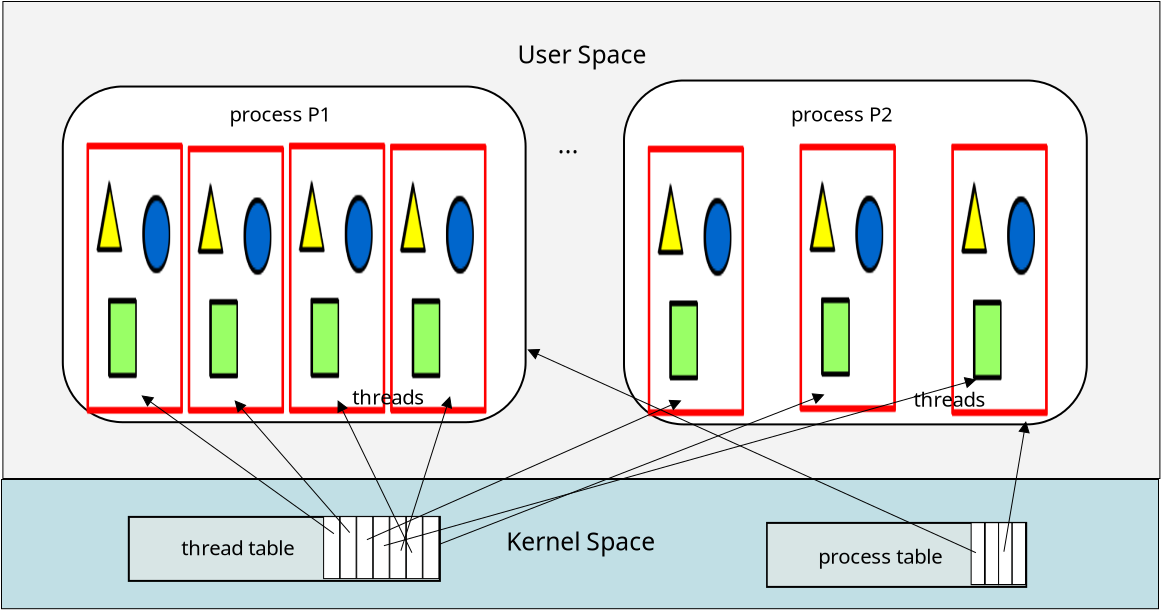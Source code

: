 <?xml version="1.0" encoding="UTF-8"?>
<dia:diagram xmlns:dia="http://www.lysator.liu.se/~alla/dia/">
  <dia:layer name="Background" visible="true" connectable="true" active="true">
    <dia:object type="Standard - Box" version="0" id="O0">
      <dia:attribute name="obj_pos">
        <dia:point val="4.85,8.65"/>
      </dia:attribute>
      <dia:attribute name="obj_bb">
        <dia:rectangle val="4.825,8.625;62.725,32.525"/>
      </dia:attribute>
      <dia:attribute name="elem_corner">
        <dia:point val="4.85,8.65"/>
      </dia:attribute>
      <dia:attribute name="elem_width">
        <dia:real val="57.85"/>
      </dia:attribute>
      <dia:attribute name="elem_height">
        <dia:real val="23.85"/>
      </dia:attribute>
      <dia:attribute name="border_width">
        <dia:real val="0.05"/>
      </dia:attribute>
      <dia:attribute name="inner_color">
        <dia:color val="#f3f3f3ff"/>
      </dia:attribute>
      <dia:attribute name="show_background">
        <dia:boolean val="true"/>
      </dia:attribute>
    </dia:object>
    <dia:object type="Standard - Box" version="0" id="O1">
      <dia:attribute name="obj_pos">
        <dia:point val="7.845,12.9"/>
      </dia:attribute>
      <dia:attribute name="obj_bb">
        <dia:rectangle val="7.795,12.85;31.035,29.735"/>
      </dia:attribute>
      <dia:attribute name="elem_corner">
        <dia:point val="7.845,12.9"/>
      </dia:attribute>
      <dia:attribute name="elem_width">
        <dia:real val="23.14"/>
      </dia:attribute>
      <dia:attribute name="elem_height">
        <dia:real val="16.785"/>
      </dia:attribute>
      <dia:attribute name="show_background">
        <dia:boolean val="true"/>
      </dia:attribute>
      <dia:attribute name="corner_radius">
        <dia:real val="3"/>
      </dia:attribute>
    </dia:object>
    <dia:object type="Standard - Line" version="0" id="O2">
      <dia:attribute name="obj_pos">
        <dia:point val="19.415,21.293"/>
      </dia:attribute>
      <dia:attribute name="obj_bb">
        <dia:rectangle val="19.415,21.293;19.415,21.293"/>
      </dia:attribute>
      <dia:attribute name="conn_endpoints">
        <dia:point val="19.415,21.293"/>
        <dia:point val="19.415,21.293"/>
      </dia:attribute>
      <dia:attribute name="numcp">
        <dia:int val="1"/>
      </dia:attribute>
      <dia:connections>
        <dia:connection handle="0" to="O1" connection="8"/>
        <dia:connection handle="1" to="O1" connection="8"/>
      </dia:connections>
    </dia:object>
    <dia:group>
      <dia:attribute name="meta">
        <dia:composite type="dict"/>
      </dia:attribute>
      <dia:attribute name="matrix">
        <dia:matrix xx="0.491" xy="0" yx="0" yy="1.083" x0="-3.041" y0="2.408"/>
      </dia:attribute>
      <dia:object type="Standard - Image" version="0" id="O3">
        <dia:attribute name="obj_pos">
          <dia:point val="24.59,12.325"/>
        </dia:attribute>
        <dia:attribute name="obj_bb">
          <dia:rectangle val="24.59,12.325;34.291,24.719"/>
        </dia:attribute>
        <dia:attribute name="elem_corner">
          <dia:point val="24.59,12.325"/>
        </dia:attribute>
        <dia:attribute name="elem_width">
          <dia:real val="9.7"/>
        </dia:attribute>
        <dia:attribute name="elem_height">
          <dia:real val="12.394"/>
        </dia:attribute>
        <dia:attribute name="draw_border">
          <dia:boolean val="false"/>
        </dia:attribute>
        <dia:attribute name="keep_aspect">
          <dia:boolean val="true"/>
        </dia:attribute>
        <dia:attribute name="file">
          <dia:string>#/home/stewart/hunter/cs340/slides/figures/thread_magenta.png#</dia:string>
        </dia:attribute>
      </dia:object>
      <dia:object type="Standard - Image" version="0" id="O4">
        <dia:attribute name="obj_pos">
          <dia:point val="24.625,12.285"/>
        </dia:attribute>
        <dia:attribute name="obj_bb">
          <dia:rectangle val="24.625,12.285;34.325,24.679"/>
        </dia:attribute>
        <dia:attribute name="elem_corner">
          <dia:point val="24.625,12.285"/>
        </dia:attribute>
        <dia:attribute name="elem_width">
          <dia:real val="9.7"/>
        </dia:attribute>
        <dia:attribute name="elem_height">
          <dia:real val="12.394"/>
        </dia:attribute>
        <dia:attribute name="draw_border">
          <dia:boolean val="false"/>
        </dia:attribute>
        <dia:attribute name="keep_aspect">
          <dia:boolean val="true"/>
        </dia:attribute>
        <dia:attribute name="file">
          <dia:string>#/home/stewart/hunter/cs340/slides/figures/thread_magenta.png#</dia:string>
        </dia:attribute>
      </dia:object>
      <dia:object type="Standard - Image" version="0" id="O5">
        <dia:attribute name="obj_pos">
          <dia:point val="24.66,12.395"/>
        </dia:attribute>
        <dia:attribute name="obj_bb">
          <dia:rectangle val="24.66,12.395;34.361,24.789"/>
        </dia:attribute>
        <dia:attribute name="elem_corner">
          <dia:point val="24.66,12.395"/>
        </dia:attribute>
        <dia:attribute name="elem_width">
          <dia:real val="9.7"/>
        </dia:attribute>
        <dia:attribute name="elem_height">
          <dia:real val="12.394"/>
        </dia:attribute>
        <dia:attribute name="draw_border">
          <dia:boolean val="false"/>
        </dia:attribute>
        <dia:attribute name="keep_aspect">
          <dia:boolean val="true"/>
        </dia:attribute>
        <dia:attribute name="file">
          <dia:string>#/home/stewart/hunter/cs340/slides/figures/thread_magenta.png#</dia:string>
        </dia:attribute>
      </dia:object>
      <dia:object type="Standard - Image" version="0" id="O6">
        <dia:attribute name="obj_pos">
          <dia:point val="24.695,12.355"/>
        </dia:attribute>
        <dia:attribute name="obj_bb">
          <dia:rectangle val="24.695,12.355;34.395,24.749"/>
        </dia:attribute>
        <dia:attribute name="elem_corner">
          <dia:point val="24.695,12.355"/>
        </dia:attribute>
        <dia:attribute name="elem_width">
          <dia:real val="9.7"/>
        </dia:attribute>
        <dia:attribute name="elem_height">
          <dia:real val="12.394"/>
        </dia:attribute>
        <dia:attribute name="draw_border">
          <dia:boolean val="false"/>
        </dia:attribute>
        <dia:attribute name="keep_aspect">
          <dia:boolean val="true"/>
        </dia:attribute>
        <dia:attribute name="file">
          <dia:string>#/home/stewart/hunter/cs340/slides/figures/thread_magenta.png#</dia:string>
        </dia:attribute>
      </dia:object>
    </dia:group>
    <dia:group>
      <dia:attribute name="meta">
        <dia:composite type="dict"/>
      </dia:attribute>
      <dia:attribute name="matrix">
        <dia:matrix xx="0.491" xy="0" yx="0" yy="1.071" x0="2.019" y0="2.705"/>
      </dia:attribute>
      <dia:object type="Standard - Image" version="0" id="O7">
        <dia:attribute name="obj_pos">
          <dia:point val="24.59,12.325"/>
        </dia:attribute>
        <dia:attribute name="obj_bb">
          <dia:rectangle val="24.59,12.325;34.291,24.719"/>
        </dia:attribute>
        <dia:attribute name="elem_corner">
          <dia:point val="24.59,12.325"/>
        </dia:attribute>
        <dia:attribute name="elem_width">
          <dia:real val="9.7"/>
        </dia:attribute>
        <dia:attribute name="elem_height">
          <dia:real val="12.394"/>
        </dia:attribute>
        <dia:attribute name="draw_border">
          <dia:boolean val="false"/>
        </dia:attribute>
        <dia:attribute name="keep_aspect">
          <dia:boolean val="true"/>
        </dia:attribute>
        <dia:attribute name="file">
          <dia:string>#/home/stewart/hunter/cs340/slides/figures/thread_magenta.png#</dia:string>
        </dia:attribute>
      </dia:object>
      <dia:object type="Standard - Image" version="0" id="O8">
        <dia:attribute name="obj_pos">
          <dia:point val="24.625,12.285"/>
        </dia:attribute>
        <dia:attribute name="obj_bb">
          <dia:rectangle val="24.625,12.285;34.325,24.679"/>
        </dia:attribute>
        <dia:attribute name="elem_corner">
          <dia:point val="24.625,12.285"/>
        </dia:attribute>
        <dia:attribute name="elem_width">
          <dia:real val="9.7"/>
        </dia:attribute>
        <dia:attribute name="elem_height">
          <dia:real val="12.394"/>
        </dia:attribute>
        <dia:attribute name="draw_border">
          <dia:boolean val="false"/>
        </dia:attribute>
        <dia:attribute name="keep_aspect">
          <dia:boolean val="true"/>
        </dia:attribute>
        <dia:attribute name="file">
          <dia:string>#/home/stewart/hunter/cs340/slides/figures/thread_magenta.png#</dia:string>
        </dia:attribute>
      </dia:object>
      <dia:object type="Standard - Image" version="0" id="O9">
        <dia:attribute name="obj_pos">
          <dia:point val="24.66,12.395"/>
        </dia:attribute>
        <dia:attribute name="obj_bb">
          <dia:rectangle val="24.66,12.395;34.361,24.789"/>
        </dia:attribute>
        <dia:attribute name="elem_corner">
          <dia:point val="24.66,12.395"/>
        </dia:attribute>
        <dia:attribute name="elem_width">
          <dia:real val="9.7"/>
        </dia:attribute>
        <dia:attribute name="elem_height">
          <dia:real val="12.394"/>
        </dia:attribute>
        <dia:attribute name="draw_border">
          <dia:boolean val="false"/>
        </dia:attribute>
        <dia:attribute name="keep_aspect">
          <dia:boolean val="true"/>
        </dia:attribute>
        <dia:attribute name="file">
          <dia:string>#/home/stewart/hunter/cs340/slides/figures/thread_magenta.png#</dia:string>
        </dia:attribute>
      </dia:object>
      <dia:object type="Standard - Image" version="0" id="O10">
        <dia:attribute name="obj_pos">
          <dia:point val="24.695,12.355"/>
        </dia:attribute>
        <dia:attribute name="obj_bb">
          <dia:rectangle val="24.695,12.355;34.395,24.749"/>
        </dia:attribute>
        <dia:attribute name="elem_corner">
          <dia:point val="24.695,12.355"/>
        </dia:attribute>
        <dia:attribute name="elem_width">
          <dia:real val="9.7"/>
        </dia:attribute>
        <dia:attribute name="elem_height">
          <dia:real val="12.394"/>
        </dia:attribute>
        <dia:attribute name="draw_border">
          <dia:boolean val="false"/>
        </dia:attribute>
        <dia:attribute name="keep_aspect">
          <dia:boolean val="true"/>
        </dia:attribute>
        <dia:attribute name="file">
          <dia:string>#/home/stewart/hunter/cs340/slides/figures/thread_magenta.png#</dia:string>
        </dia:attribute>
      </dia:object>
    </dia:group>
    <dia:group>
      <dia:attribute name="meta">
        <dia:composite type="dict"/>
      </dia:attribute>
      <dia:attribute name="matrix">
        <dia:matrix xx="0.491" xy="0" yx="0" yy="1.083" x0="7.079" y0="2.408"/>
      </dia:attribute>
      <dia:object type="Standard - Image" version="0" id="O11">
        <dia:attribute name="obj_pos">
          <dia:point val="24.59,12.325"/>
        </dia:attribute>
        <dia:attribute name="obj_bb">
          <dia:rectangle val="24.59,12.325;34.291,24.719"/>
        </dia:attribute>
        <dia:attribute name="elem_corner">
          <dia:point val="24.59,12.325"/>
        </dia:attribute>
        <dia:attribute name="elem_width">
          <dia:real val="9.7"/>
        </dia:attribute>
        <dia:attribute name="elem_height">
          <dia:real val="12.394"/>
        </dia:attribute>
        <dia:attribute name="draw_border">
          <dia:boolean val="false"/>
        </dia:attribute>
        <dia:attribute name="keep_aspect">
          <dia:boolean val="true"/>
        </dia:attribute>
        <dia:attribute name="file">
          <dia:string>#/home/stewart/hunter/cs340/slides/figures/thread_magenta.png#</dia:string>
        </dia:attribute>
      </dia:object>
      <dia:object type="Standard - Image" version="0" id="O12">
        <dia:attribute name="obj_pos">
          <dia:point val="24.625,12.285"/>
        </dia:attribute>
        <dia:attribute name="obj_bb">
          <dia:rectangle val="24.625,12.285;34.325,24.679"/>
        </dia:attribute>
        <dia:attribute name="elem_corner">
          <dia:point val="24.625,12.285"/>
        </dia:attribute>
        <dia:attribute name="elem_width">
          <dia:real val="9.7"/>
        </dia:attribute>
        <dia:attribute name="elem_height">
          <dia:real val="12.394"/>
        </dia:attribute>
        <dia:attribute name="draw_border">
          <dia:boolean val="false"/>
        </dia:attribute>
        <dia:attribute name="keep_aspect">
          <dia:boolean val="true"/>
        </dia:attribute>
        <dia:attribute name="file">
          <dia:string>#/home/stewart/hunter/cs340/slides/figures/thread_magenta.png#</dia:string>
        </dia:attribute>
      </dia:object>
      <dia:object type="Standard - Image" version="0" id="O13">
        <dia:attribute name="obj_pos">
          <dia:point val="24.66,12.395"/>
        </dia:attribute>
        <dia:attribute name="obj_bb">
          <dia:rectangle val="24.66,12.395;34.361,24.789"/>
        </dia:attribute>
        <dia:attribute name="elem_corner">
          <dia:point val="24.66,12.395"/>
        </dia:attribute>
        <dia:attribute name="elem_width">
          <dia:real val="9.7"/>
        </dia:attribute>
        <dia:attribute name="elem_height">
          <dia:real val="12.394"/>
        </dia:attribute>
        <dia:attribute name="draw_border">
          <dia:boolean val="false"/>
        </dia:attribute>
        <dia:attribute name="keep_aspect">
          <dia:boolean val="true"/>
        </dia:attribute>
        <dia:attribute name="file">
          <dia:string>#/home/stewart/hunter/cs340/slides/figures/thread_magenta.png#</dia:string>
        </dia:attribute>
      </dia:object>
      <dia:object type="Standard - Image" version="0" id="O14">
        <dia:attribute name="obj_pos">
          <dia:point val="24.695,12.355"/>
        </dia:attribute>
        <dia:attribute name="obj_bb">
          <dia:rectangle val="24.695,12.355;34.395,24.749"/>
        </dia:attribute>
        <dia:attribute name="elem_corner">
          <dia:point val="24.695,12.355"/>
        </dia:attribute>
        <dia:attribute name="elem_width">
          <dia:real val="9.7"/>
        </dia:attribute>
        <dia:attribute name="elem_height">
          <dia:real val="12.394"/>
        </dia:attribute>
        <dia:attribute name="draw_border">
          <dia:boolean val="false"/>
        </dia:attribute>
        <dia:attribute name="keep_aspect">
          <dia:boolean val="true"/>
        </dia:attribute>
        <dia:attribute name="file">
          <dia:string>#/home/stewart/hunter/cs340/slides/figures/thread_magenta.png#</dia:string>
        </dia:attribute>
      </dia:object>
    </dia:group>
    <dia:group>
      <dia:attribute name="meta">
        <dia:composite type="dict"/>
      </dia:attribute>
      <dia:attribute name="matrix">
        <dia:matrix xx="0.491" xy="0" yx="0" yy="1.079" x0="12.139" y0="2.507"/>
      </dia:attribute>
      <dia:object type="Standard - Image" version="0" id="O15">
        <dia:attribute name="obj_pos">
          <dia:point val="24.59,12.325"/>
        </dia:attribute>
        <dia:attribute name="obj_bb">
          <dia:rectangle val="24.59,12.325;34.291,24.719"/>
        </dia:attribute>
        <dia:attribute name="elem_corner">
          <dia:point val="24.59,12.325"/>
        </dia:attribute>
        <dia:attribute name="elem_width">
          <dia:real val="9.7"/>
        </dia:attribute>
        <dia:attribute name="elem_height">
          <dia:real val="12.394"/>
        </dia:attribute>
        <dia:attribute name="draw_border">
          <dia:boolean val="false"/>
        </dia:attribute>
        <dia:attribute name="keep_aspect">
          <dia:boolean val="true"/>
        </dia:attribute>
        <dia:attribute name="file">
          <dia:string>#/home/stewart/hunter/cs340/slides/figures/thread_magenta.png#</dia:string>
        </dia:attribute>
      </dia:object>
      <dia:object type="Standard - Image" version="0" id="O16">
        <dia:attribute name="obj_pos">
          <dia:point val="24.625,12.285"/>
        </dia:attribute>
        <dia:attribute name="obj_bb">
          <dia:rectangle val="24.625,12.285;34.325,24.679"/>
        </dia:attribute>
        <dia:attribute name="elem_corner">
          <dia:point val="24.625,12.285"/>
        </dia:attribute>
        <dia:attribute name="elem_width">
          <dia:real val="9.7"/>
        </dia:attribute>
        <dia:attribute name="elem_height">
          <dia:real val="12.394"/>
        </dia:attribute>
        <dia:attribute name="draw_border">
          <dia:boolean val="false"/>
        </dia:attribute>
        <dia:attribute name="keep_aspect">
          <dia:boolean val="true"/>
        </dia:attribute>
        <dia:attribute name="file">
          <dia:string>#/home/stewart/hunter/cs340/slides/figures/thread_magenta.png#</dia:string>
        </dia:attribute>
      </dia:object>
      <dia:object type="Standard - Image" version="0" id="O17">
        <dia:attribute name="obj_pos">
          <dia:point val="24.66,12.395"/>
        </dia:attribute>
        <dia:attribute name="obj_bb">
          <dia:rectangle val="24.66,12.395;34.361,24.789"/>
        </dia:attribute>
        <dia:attribute name="elem_corner">
          <dia:point val="24.66,12.395"/>
        </dia:attribute>
        <dia:attribute name="elem_width">
          <dia:real val="9.7"/>
        </dia:attribute>
        <dia:attribute name="elem_height">
          <dia:real val="12.394"/>
        </dia:attribute>
        <dia:attribute name="draw_border">
          <dia:boolean val="false"/>
        </dia:attribute>
        <dia:attribute name="keep_aspect">
          <dia:boolean val="true"/>
        </dia:attribute>
        <dia:attribute name="file">
          <dia:string>#/home/stewart/hunter/cs340/slides/figures/thread_magenta.png#</dia:string>
        </dia:attribute>
      </dia:object>
      <dia:object type="Standard - Image" version="0" id="O18">
        <dia:attribute name="obj_pos">
          <dia:point val="24.695,12.355"/>
        </dia:attribute>
        <dia:attribute name="obj_bb">
          <dia:rectangle val="24.695,12.355;34.395,24.749"/>
        </dia:attribute>
        <dia:attribute name="elem_corner">
          <dia:point val="24.695,12.355"/>
        </dia:attribute>
        <dia:attribute name="elem_width">
          <dia:real val="9.7"/>
        </dia:attribute>
        <dia:attribute name="elem_height">
          <dia:real val="12.394"/>
        </dia:attribute>
        <dia:attribute name="draw_border">
          <dia:boolean val="false"/>
        </dia:attribute>
        <dia:attribute name="keep_aspect">
          <dia:boolean val="true"/>
        </dia:attribute>
        <dia:attribute name="file">
          <dia:string>#/home/stewart/hunter/cs340/slides/figures/thread_magenta.png#</dia:string>
        </dia:attribute>
      </dia:object>
    </dia:group>
    <dia:object type="Standard - Text" version="1" id="O19">
      <dia:attribute name="obj_pos">
        <dia:point val="18.75,14.655"/>
      </dia:attribute>
      <dia:attribute name="obj_bb">
        <dia:rectangle val="16.006,13.71;21.494,14.895"/>
      </dia:attribute>
      <dia:attribute name="text">
        <dia:composite type="text">
          <dia:attribute name="string">
            <dia:string>#process P1#</dia:string>
          </dia:attribute>
          <dia:attribute name="font">
            <dia:font family="sans" style="0" name="Helvetica"/>
          </dia:attribute>
          <dia:attribute name="height">
            <dia:real val="1.27"/>
          </dia:attribute>
          <dia:attribute name="pos">
            <dia:point val="18.75,14.655"/>
          </dia:attribute>
          <dia:attribute name="color">
            <dia:color val="#000000ff"/>
          </dia:attribute>
          <dia:attribute name="alignment">
            <dia:enum val="1"/>
          </dia:attribute>
        </dia:composite>
      </dia:attribute>
      <dia:attribute name="valign">
        <dia:enum val="3"/>
      </dia:attribute>
    </dia:object>
    <dia:object type="Standard - Text" version="1" id="O20">
      <dia:attribute name="obj_pos">
        <dia:point val="24.117,28.805"/>
      </dia:attribute>
      <dia:attribute name="obj_bb">
        <dia:rectangle val="22.188,27.86;26.047,29.045"/>
      </dia:attribute>
      <dia:attribute name="text">
        <dia:composite type="text">
          <dia:attribute name="string">
            <dia:string>#threads#</dia:string>
          </dia:attribute>
          <dia:attribute name="font">
            <dia:font family="sans" style="0" name="Helvetica"/>
          </dia:attribute>
          <dia:attribute name="height">
            <dia:real val="1.27"/>
          </dia:attribute>
          <dia:attribute name="pos">
            <dia:point val="24.117,28.805"/>
          </dia:attribute>
          <dia:attribute name="color">
            <dia:color val="#000000ff"/>
          </dia:attribute>
          <dia:attribute name="alignment">
            <dia:enum val="1"/>
          </dia:attribute>
        </dia:composite>
      </dia:attribute>
      <dia:attribute name="valign">
        <dia:enum val="3"/>
      </dia:attribute>
    </dia:object>
    <dia:object type="Standard - Box" version="0" id="O21">
      <dia:attribute name="obj_pos">
        <dia:point val="35.905,12.6"/>
      </dia:attribute>
      <dia:attribute name="obj_bb">
        <dia:rectangle val="35.855,12.55;59.096,29.845"/>
      </dia:attribute>
      <dia:attribute name="elem_corner">
        <dia:point val="35.905,12.6"/>
      </dia:attribute>
      <dia:attribute name="elem_width">
        <dia:real val="23.14"/>
      </dia:attribute>
      <dia:attribute name="elem_height">
        <dia:real val="17.195"/>
      </dia:attribute>
      <dia:attribute name="show_background">
        <dia:boolean val="true"/>
      </dia:attribute>
      <dia:attribute name="corner_radius">
        <dia:real val="3"/>
      </dia:attribute>
    </dia:object>
    <dia:object type="Standard - Line" version="0" id="O22">
      <dia:attribute name="obj_pos">
        <dia:point val="47.475,21.198"/>
      </dia:attribute>
      <dia:attribute name="obj_bb">
        <dia:rectangle val="47.475,21.198;47.475,21.198"/>
      </dia:attribute>
      <dia:attribute name="conn_endpoints">
        <dia:point val="47.475,21.198"/>
        <dia:point val="47.475,21.198"/>
      </dia:attribute>
      <dia:attribute name="numcp">
        <dia:int val="1"/>
      </dia:attribute>
      <dia:connections>
        <dia:connection handle="0" to="O21" connection="8"/>
        <dia:connection handle="1" to="O21" connection="8"/>
      </dia:connections>
    </dia:object>
    <dia:group>
      <dia:attribute name="meta">
        <dia:composite type="dict"/>
      </dia:attribute>
      <dia:attribute name="matrix">
        <dia:matrix xx="0.491" xy="0" yx="0" yy="1.08" x0="25.02" y0="2.597"/>
      </dia:attribute>
      <dia:object type="Standard - Image" version="0" id="O23">
        <dia:attribute name="obj_pos">
          <dia:point val="24.59,12.325"/>
        </dia:attribute>
        <dia:attribute name="obj_bb">
          <dia:rectangle val="24.59,12.325;34.291,24.719"/>
        </dia:attribute>
        <dia:attribute name="elem_corner">
          <dia:point val="24.59,12.325"/>
        </dia:attribute>
        <dia:attribute name="elem_width">
          <dia:real val="9.7"/>
        </dia:attribute>
        <dia:attribute name="elem_height">
          <dia:real val="12.394"/>
        </dia:attribute>
        <dia:attribute name="draw_border">
          <dia:boolean val="false"/>
        </dia:attribute>
        <dia:attribute name="keep_aspect">
          <dia:boolean val="true"/>
        </dia:attribute>
        <dia:attribute name="file">
          <dia:string>#/home/stewart/hunter/cs340/slides/figures/thread_magenta.png#</dia:string>
        </dia:attribute>
      </dia:object>
      <dia:object type="Standard - Image" version="0" id="O24">
        <dia:attribute name="obj_pos">
          <dia:point val="24.625,12.285"/>
        </dia:attribute>
        <dia:attribute name="obj_bb">
          <dia:rectangle val="24.625,12.285;34.325,24.679"/>
        </dia:attribute>
        <dia:attribute name="elem_corner">
          <dia:point val="24.625,12.285"/>
        </dia:attribute>
        <dia:attribute name="elem_width">
          <dia:real val="9.7"/>
        </dia:attribute>
        <dia:attribute name="elem_height">
          <dia:real val="12.394"/>
        </dia:attribute>
        <dia:attribute name="draw_border">
          <dia:boolean val="false"/>
        </dia:attribute>
        <dia:attribute name="keep_aspect">
          <dia:boolean val="true"/>
        </dia:attribute>
        <dia:attribute name="file">
          <dia:string>#/home/stewart/hunter/cs340/slides/figures/thread_magenta.png#</dia:string>
        </dia:attribute>
      </dia:object>
      <dia:object type="Standard - Image" version="0" id="O25">
        <dia:attribute name="obj_pos">
          <dia:point val="24.66,12.395"/>
        </dia:attribute>
        <dia:attribute name="obj_bb">
          <dia:rectangle val="24.66,12.395;34.361,24.789"/>
        </dia:attribute>
        <dia:attribute name="elem_corner">
          <dia:point val="24.66,12.395"/>
        </dia:attribute>
        <dia:attribute name="elem_width">
          <dia:real val="9.7"/>
        </dia:attribute>
        <dia:attribute name="elem_height">
          <dia:real val="12.394"/>
        </dia:attribute>
        <dia:attribute name="draw_border">
          <dia:boolean val="false"/>
        </dia:attribute>
        <dia:attribute name="keep_aspect">
          <dia:boolean val="true"/>
        </dia:attribute>
        <dia:attribute name="file">
          <dia:string>#/home/stewart/hunter/cs340/slides/figures/thread_magenta.png#</dia:string>
        </dia:attribute>
      </dia:object>
      <dia:object type="Standard - Image" version="0" id="O26">
        <dia:attribute name="obj_pos">
          <dia:point val="24.695,12.355"/>
        </dia:attribute>
        <dia:attribute name="obj_bb">
          <dia:rectangle val="24.695,12.355;34.395,24.749"/>
        </dia:attribute>
        <dia:attribute name="elem_corner">
          <dia:point val="24.695,12.355"/>
        </dia:attribute>
        <dia:attribute name="elem_width">
          <dia:real val="9.7"/>
        </dia:attribute>
        <dia:attribute name="elem_height">
          <dia:real val="12.394"/>
        </dia:attribute>
        <dia:attribute name="draw_border">
          <dia:boolean val="false"/>
        </dia:attribute>
        <dia:attribute name="keep_aspect">
          <dia:boolean val="true"/>
        </dia:attribute>
        <dia:attribute name="file">
          <dia:string>#/home/stewart/hunter/cs340/slides/figures/thread_magenta.png#</dia:string>
        </dia:attribute>
      </dia:object>
    </dia:group>
    <dia:group>
      <dia:attribute name="meta">
        <dia:composite type="dict"/>
      </dia:attribute>
      <dia:attribute name="matrix">
        <dia:matrix xx="0.491" xy="0" yx="0" yy="1.072" x0="32.61" y0="2.595"/>
      </dia:attribute>
      <dia:object type="Standard - Image" version="0" id="O27">
        <dia:attribute name="obj_pos">
          <dia:point val="24.59,12.325"/>
        </dia:attribute>
        <dia:attribute name="obj_bb">
          <dia:rectangle val="24.59,12.325;34.291,24.719"/>
        </dia:attribute>
        <dia:attribute name="elem_corner">
          <dia:point val="24.59,12.325"/>
        </dia:attribute>
        <dia:attribute name="elem_width">
          <dia:real val="9.7"/>
        </dia:attribute>
        <dia:attribute name="elem_height">
          <dia:real val="12.394"/>
        </dia:attribute>
        <dia:attribute name="draw_border">
          <dia:boolean val="false"/>
        </dia:attribute>
        <dia:attribute name="keep_aspect">
          <dia:boolean val="true"/>
        </dia:attribute>
        <dia:attribute name="file">
          <dia:string>#/home/stewart/hunter/cs340/slides/figures/thread_magenta.png#</dia:string>
        </dia:attribute>
      </dia:object>
      <dia:object type="Standard - Image" version="0" id="O28">
        <dia:attribute name="obj_pos">
          <dia:point val="24.625,12.285"/>
        </dia:attribute>
        <dia:attribute name="obj_bb">
          <dia:rectangle val="24.625,12.285;34.325,24.679"/>
        </dia:attribute>
        <dia:attribute name="elem_corner">
          <dia:point val="24.625,12.285"/>
        </dia:attribute>
        <dia:attribute name="elem_width">
          <dia:real val="9.7"/>
        </dia:attribute>
        <dia:attribute name="elem_height">
          <dia:real val="12.394"/>
        </dia:attribute>
        <dia:attribute name="draw_border">
          <dia:boolean val="false"/>
        </dia:attribute>
        <dia:attribute name="keep_aspect">
          <dia:boolean val="true"/>
        </dia:attribute>
        <dia:attribute name="file">
          <dia:string>#/home/stewart/hunter/cs340/slides/figures/thread_magenta.png#</dia:string>
        </dia:attribute>
      </dia:object>
      <dia:object type="Standard - Image" version="0" id="O29">
        <dia:attribute name="obj_pos">
          <dia:point val="24.66,12.395"/>
        </dia:attribute>
        <dia:attribute name="obj_bb">
          <dia:rectangle val="24.66,12.395;34.361,24.789"/>
        </dia:attribute>
        <dia:attribute name="elem_corner">
          <dia:point val="24.66,12.395"/>
        </dia:attribute>
        <dia:attribute name="elem_width">
          <dia:real val="9.7"/>
        </dia:attribute>
        <dia:attribute name="elem_height">
          <dia:real val="12.394"/>
        </dia:attribute>
        <dia:attribute name="draw_border">
          <dia:boolean val="false"/>
        </dia:attribute>
        <dia:attribute name="keep_aspect">
          <dia:boolean val="true"/>
        </dia:attribute>
        <dia:attribute name="file">
          <dia:string>#/home/stewart/hunter/cs340/slides/figures/thread_magenta.png#</dia:string>
        </dia:attribute>
      </dia:object>
      <dia:object type="Standard - Image" version="0" id="O30">
        <dia:attribute name="obj_pos">
          <dia:point val="24.695,12.355"/>
        </dia:attribute>
        <dia:attribute name="obj_bb">
          <dia:rectangle val="24.695,12.355;34.395,24.749"/>
        </dia:attribute>
        <dia:attribute name="elem_corner">
          <dia:point val="24.695,12.355"/>
        </dia:attribute>
        <dia:attribute name="elem_width">
          <dia:real val="9.7"/>
        </dia:attribute>
        <dia:attribute name="elem_height">
          <dia:real val="12.394"/>
        </dia:attribute>
        <dia:attribute name="draw_border">
          <dia:boolean val="false"/>
        </dia:attribute>
        <dia:attribute name="keep_aspect">
          <dia:boolean val="true"/>
        </dia:attribute>
        <dia:attribute name="file">
          <dia:string>#/home/stewart/hunter/cs340/slides/figures/thread_magenta.png#</dia:string>
        </dia:attribute>
      </dia:object>
    </dia:group>
    <dia:group>
      <dia:attribute name="meta">
        <dia:composite type="dict"/>
      </dia:attribute>
      <dia:attribute name="matrix">
        <dia:matrix xx="0.491" xy="0" yx="0" yy="1.088" x0="40.2" y0="2.399"/>
      </dia:attribute>
      <dia:object type="Standard - Image" version="0" id="O31">
        <dia:attribute name="obj_pos">
          <dia:point val="24.59,12.325"/>
        </dia:attribute>
        <dia:attribute name="obj_bb">
          <dia:rectangle val="24.59,12.325;34.291,24.719"/>
        </dia:attribute>
        <dia:attribute name="elem_corner">
          <dia:point val="24.59,12.325"/>
        </dia:attribute>
        <dia:attribute name="elem_width">
          <dia:real val="9.7"/>
        </dia:attribute>
        <dia:attribute name="elem_height">
          <dia:real val="12.394"/>
        </dia:attribute>
        <dia:attribute name="draw_border">
          <dia:boolean val="false"/>
        </dia:attribute>
        <dia:attribute name="keep_aspect">
          <dia:boolean val="true"/>
        </dia:attribute>
        <dia:attribute name="file">
          <dia:string>#/home/stewart/hunter/cs340/slides/figures/thread_magenta.png#</dia:string>
        </dia:attribute>
      </dia:object>
      <dia:object type="Standard - Image" version="0" id="O32">
        <dia:attribute name="obj_pos">
          <dia:point val="24.625,12.285"/>
        </dia:attribute>
        <dia:attribute name="obj_bb">
          <dia:rectangle val="24.625,12.285;34.325,24.679"/>
        </dia:attribute>
        <dia:attribute name="elem_corner">
          <dia:point val="24.625,12.285"/>
        </dia:attribute>
        <dia:attribute name="elem_width">
          <dia:real val="9.7"/>
        </dia:attribute>
        <dia:attribute name="elem_height">
          <dia:real val="12.394"/>
        </dia:attribute>
        <dia:attribute name="draw_border">
          <dia:boolean val="false"/>
        </dia:attribute>
        <dia:attribute name="keep_aspect">
          <dia:boolean val="true"/>
        </dia:attribute>
        <dia:attribute name="file">
          <dia:string>#/home/stewart/hunter/cs340/slides/figures/thread_magenta.png#</dia:string>
        </dia:attribute>
      </dia:object>
      <dia:object type="Standard - Image" version="0" id="O33">
        <dia:attribute name="obj_pos">
          <dia:point val="24.66,12.395"/>
        </dia:attribute>
        <dia:attribute name="obj_bb">
          <dia:rectangle val="24.66,12.395;34.361,24.789"/>
        </dia:attribute>
        <dia:attribute name="elem_corner">
          <dia:point val="24.66,12.395"/>
        </dia:attribute>
        <dia:attribute name="elem_width">
          <dia:real val="9.7"/>
        </dia:attribute>
        <dia:attribute name="elem_height">
          <dia:real val="12.394"/>
        </dia:attribute>
        <dia:attribute name="draw_border">
          <dia:boolean val="false"/>
        </dia:attribute>
        <dia:attribute name="keep_aspect">
          <dia:boolean val="true"/>
        </dia:attribute>
        <dia:attribute name="file">
          <dia:string>#/home/stewart/hunter/cs340/slides/figures/thread_magenta.png#</dia:string>
        </dia:attribute>
      </dia:object>
      <dia:object type="Standard - Image" version="0" id="O34">
        <dia:attribute name="obj_pos">
          <dia:point val="24.695,12.355"/>
        </dia:attribute>
        <dia:attribute name="obj_bb">
          <dia:rectangle val="24.695,12.355;34.395,24.749"/>
        </dia:attribute>
        <dia:attribute name="elem_corner">
          <dia:point val="24.695,12.355"/>
        </dia:attribute>
        <dia:attribute name="elem_width">
          <dia:real val="9.7"/>
        </dia:attribute>
        <dia:attribute name="elem_height">
          <dia:real val="12.394"/>
        </dia:attribute>
        <dia:attribute name="draw_border">
          <dia:boolean val="false"/>
        </dia:attribute>
        <dia:attribute name="keep_aspect">
          <dia:boolean val="true"/>
        </dia:attribute>
        <dia:attribute name="file">
          <dia:string>#/home/stewart/hunter/cs340/slides/figures/thread_magenta.png#</dia:string>
        </dia:attribute>
      </dia:object>
    </dia:group>
    <dia:object type="Standard - Text" version="1" id="O35">
      <dia:attribute name="obj_pos">
        <dia:point val="46.81,14.655"/>
      </dia:attribute>
      <dia:attribute name="obj_bb">
        <dia:rectangle val="44.067,13.71;49.554,14.895"/>
      </dia:attribute>
      <dia:attribute name="text">
        <dia:composite type="text">
          <dia:attribute name="string">
            <dia:string>#process P2#</dia:string>
          </dia:attribute>
          <dia:attribute name="font">
            <dia:font family="sans" style="0" name="Helvetica"/>
          </dia:attribute>
          <dia:attribute name="height">
            <dia:real val="1.27"/>
          </dia:attribute>
          <dia:attribute name="pos">
            <dia:point val="46.81,14.655"/>
          </dia:attribute>
          <dia:attribute name="color">
            <dia:color val="#000000ff"/>
          </dia:attribute>
          <dia:attribute name="alignment">
            <dia:enum val="1"/>
          </dia:attribute>
        </dia:composite>
      </dia:attribute>
      <dia:attribute name="valign">
        <dia:enum val="3"/>
      </dia:attribute>
    </dia:object>
    <dia:object type="Standard - Text" version="1" id="O36">
      <dia:attribute name="obj_pos">
        <dia:point val="52.178,28.915"/>
      </dia:attribute>
      <dia:attribute name="obj_bb">
        <dia:rectangle val="50.248,27.97;54.108,29.155"/>
      </dia:attribute>
      <dia:attribute name="text">
        <dia:composite type="text">
          <dia:attribute name="string">
            <dia:string>#threads#</dia:string>
          </dia:attribute>
          <dia:attribute name="font">
            <dia:font family="sans" style="0" name="Helvetica"/>
          </dia:attribute>
          <dia:attribute name="height">
            <dia:real val="1.27"/>
          </dia:attribute>
          <dia:attribute name="pos">
            <dia:point val="52.178,28.915"/>
          </dia:attribute>
          <dia:attribute name="color">
            <dia:color val="#000000ff"/>
          </dia:attribute>
          <dia:attribute name="alignment">
            <dia:enum val="1"/>
          </dia:attribute>
        </dia:composite>
      </dia:attribute>
      <dia:attribute name="valign">
        <dia:enum val="3"/>
      </dia:attribute>
    </dia:object>
    <dia:object type="Standard - Text" version="1" id="O37">
      <dia:attribute name="obj_pos">
        <dia:point val="33.799,11.755"/>
      </dia:attribute>
      <dia:attribute name="obj_bb">
        <dia:rectangle val="30.317,10.61;37.28,12.047"/>
      </dia:attribute>
      <dia:attribute name="text">
        <dia:composite type="text">
          <dia:attribute name="string">
            <dia:string>#User Space#</dia:string>
          </dia:attribute>
          <dia:attribute name="font">
            <dia:font family="sans" style="0" name="Helvetica"/>
          </dia:attribute>
          <dia:attribute name="height">
            <dia:real val="1.542"/>
          </dia:attribute>
          <dia:attribute name="pos">
            <dia:point val="33.799,11.755"/>
          </dia:attribute>
          <dia:attribute name="color">
            <dia:color val="#000000ff"/>
          </dia:attribute>
          <dia:attribute name="alignment">
            <dia:enum val="1"/>
          </dia:attribute>
        </dia:composite>
      </dia:attribute>
      <dia:attribute name="valign">
        <dia:enum val="3"/>
      </dia:attribute>
    </dia:object>
    <dia:object type="Standard - Box" version="0" id="O38">
      <dia:attribute name="obj_pos">
        <dia:point val="4.78,32.55"/>
      </dia:attribute>
      <dia:attribute name="obj_bb">
        <dia:rectangle val="4.755,32.525;62.655,39.035"/>
      </dia:attribute>
      <dia:attribute name="elem_corner">
        <dia:point val="4.78,32.55"/>
      </dia:attribute>
      <dia:attribute name="elem_width">
        <dia:real val="57.85"/>
      </dia:attribute>
      <dia:attribute name="elem_height">
        <dia:real val="6.46"/>
      </dia:attribute>
      <dia:attribute name="border_width">
        <dia:real val="0.05"/>
      </dia:attribute>
      <dia:attribute name="inner_color">
        <dia:color val="#c1dfe5ff"/>
      </dia:attribute>
      <dia:attribute name="show_background">
        <dia:boolean val="true"/>
      </dia:attribute>
    </dia:object>
    <dia:object type="Standard - Text" version="1" id="O39">
      <dia:attribute name="obj_pos">
        <dia:point val="33.736,36.105"/>
      </dia:attribute>
      <dia:attribute name="obj_bb">
        <dia:rectangle val="29.722,34.96;37.75,36.398"/>
      </dia:attribute>
      <dia:attribute name="text">
        <dia:composite type="text">
          <dia:attribute name="string">
            <dia:string>#Kernel Space#</dia:string>
          </dia:attribute>
          <dia:attribute name="font">
            <dia:font family="sans" style="0" name="Helvetica"/>
          </dia:attribute>
          <dia:attribute name="height">
            <dia:real val="1.542"/>
          </dia:attribute>
          <dia:attribute name="pos">
            <dia:point val="33.736,36.105"/>
          </dia:attribute>
          <dia:attribute name="color">
            <dia:color val="#000000ff"/>
          </dia:attribute>
          <dia:attribute name="alignment">
            <dia:enum val="1"/>
          </dia:attribute>
        </dia:composite>
      </dia:attribute>
      <dia:attribute name="valign">
        <dia:enum val="3"/>
      </dia:attribute>
    </dia:object>
    <dia:object type="Standard - Text" version="1" id="O40">
      <dia:attribute name="obj_pos">
        <dia:point val="33.119,16.255"/>
      </dia:attribute>
      <dia:attribute name="obj_bb">
        <dia:rectangle val="32.53,15.11;33.708,16.547"/>
      </dia:attribute>
      <dia:attribute name="text">
        <dia:composite type="text">
          <dia:attribute name="string">
            <dia:string>#...#</dia:string>
          </dia:attribute>
          <dia:attribute name="font">
            <dia:font family="sans" style="0" name="Helvetica"/>
          </dia:attribute>
          <dia:attribute name="height">
            <dia:real val="1.542"/>
          </dia:attribute>
          <dia:attribute name="pos">
            <dia:point val="33.119,16.255"/>
          </dia:attribute>
          <dia:attribute name="color">
            <dia:color val="#000000ff"/>
          </dia:attribute>
          <dia:attribute name="alignment">
            <dia:enum val="1"/>
          </dia:attribute>
        </dia:composite>
      </dia:attribute>
      <dia:attribute name="valign">
        <dia:enum val="3"/>
      </dia:attribute>
    </dia:object>
    <dia:group>
      <dia:attribute name="meta">
        <dia:composite type="dict"/>
      </dia:attribute>
      <dia:attribute name="matrix"/>
      <dia:group>
        <dia:attribute name="meta">
          <dia:composite type="dict"/>
        </dia:attribute>
        <dia:attribute name="matrix">
          <dia:matrix xx="0.834" xy="0" yx="0" yy="1" x0="31.67" y0="24.65"/>
        </dia:attribute>
        <dia:object type="Standard - Box" version="0" id="O41">
          <dia:attribute name="obj_pos">
            <dia:point val="13.646,10.07"/>
          </dia:attribute>
          <dia:attribute name="obj_bb">
            <dia:rectangle val="13.596,10.02;29.25,13.32"/>
          </dia:attribute>
          <dia:attribute name="elem_corner">
            <dia:point val="13.646,10.07"/>
          </dia:attribute>
          <dia:attribute name="elem_width">
            <dia:real val="15.554"/>
          </dia:attribute>
          <dia:attribute name="elem_height">
            <dia:real val="3.2"/>
          </dia:attribute>
          <dia:attribute name="inner_color">
            <dia:color val="#d8e5e5ff"/>
          </dia:attribute>
          <dia:attribute name="show_background">
            <dia:boolean val="true"/>
          </dia:attribute>
        </dia:object>
        <dia:group>
          <dia:attribute name="meta">
            <dia:composite type="dict"/>
          </dia:attribute>
          <dia:attribute name="matrix"/>
          <dia:object type="Standard - Box" version="0" id="O42">
            <dia:attribute name="obj_pos">
              <dia:point val="28.35,10.055"/>
            </dia:attribute>
            <dia:attribute name="obj_bb">
              <dia:rectangle val="28.325,10.03;29.175,13.18"/>
            </dia:attribute>
            <dia:attribute name="elem_corner">
              <dia:point val="28.35,10.055"/>
            </dia:attribute>
            <dia:attribute name="elem_width">
              <dia:real val="0.8"/>
            </dia:attribute>
            <dia:attribute name="elem_height">
              <dia:real val="3.1"/>
            </dia:attribute>
            <dia:attribute name="border_width">
              <dia:real val="0.05"/>
            </dia:attribute>
            <dia:attribute name="show_background">
              <dia:boolean val="true"/>
            </dia:attribute>
          </dia:object>
          <dia:object type="Standard - Box" version="0" id="O43">
            <dia:attribute name="obj_pos">
              <dia:point val="27.53,10.055"/>
            </dia:attribute>
            <dia:attribute name="obj_bb">
              <dia:rectangle val="27.505,10.03;28.355,13.18"/>
            </dia:attribute>
            <dia:attribute name="elem_corner">
              <dia:point val="27.53,10.055"/>
            </dia:attribute>
            <dia:attribute name="elem_width">
              <dia:real val="0.8"/>
            </dia:attribute>
            <dia:attribute name="elem_height">
              <dia:real val="3.1"/>
            </dia:attribute>
            <dia:attribute name="border_width">
              <dia:real val="0.05"/>
            </dia:attribute>
            <dia:attribute name="show_background">
              <dia:boolean val="true"/>
            </dia:attribute>
          </dia:object>
          <dia:object type="Standard - Box" version="0" id="O44">
            <dia:attribute name="obj_pos">
              <dia:point val="26.735,10.055"/>
            </dia:attribute>
            <dia:attribute name="obj_bb">
              <dia:rectangle val="26.71,10.03;27.56,13.18"/>
            </dia:attribute>
            <dia:attribute name="elem_corner">
              <dia:point val="26.735,10.055"/>
            </dia:attribute>
            <dia:attribute name="elem_width">
              <dia:real val="0.8"/>
            </dia:attribute>
            <dia:attribute name="elem_height">
              <dia:real val="3.1"/>
            </dia:attribute>
            <dia:attribute name="border_width">
              <dia:real val="0.05"/>
            </dia:attribute>
            <dia:attribute name="show_background">
              <dia:boolean val="true"/>
            </dia:attribute>
          </dia:object>
          <dia:object type="Standard - Box" version="0" id="O45">
            <dia:attribute name="obj_pos">
              <dia:point val="25.89,10.055"/>
            </dia:attribute>
            <dia:attribute name="obj_bb">
              <dia:rectangle val="25.865,10.03;26.715,13.18"/>
            </dia:attribute>
            <dia:attribute name="elem_corner">
              <dia:point val="25.89,10.055"/>
            </dia:attribute>
            <dia:attribute name="elem_width">
              <dia:real val="0.8"/>
            </dia:attribute>
            <dia:attribute name="elem_height">
              <dia:real val="3.1"/>
            </dia:attribute>
            <dia:attribute name="border_width">
              <dia:real val="0.05"/>
            </dia:attribute>
            <dia:attribute name="show_background">
              <dia:boolean val="true"/>
            </dia:attribute>
          </dia:object>
        </dia:group>
      </dia:group>
      <dia:object type="Standard - Text" version="1" id="O46">
        <dia:attribute name="obj_pos">
          <dia:point val="48.718,36.765"/>
        </dia:attribute>
        <dia:attribute name="obj_bb">
          <dia:rectangle val="45.318,35.82;52.117,37.005"/>
        </dia:attribute>
        <dia:attribute name="text">
          <dia:composite type="text">
            <dia:attribute name="string">
              <dia:string>#process table#</dia:string>
            </dia:attribute>
            <dia:attribute name="font">
              <dia:font family="sans" style="0" name="Helvetica"/>
            </dia:attribute>
            <dia:attribute name="height">
              <dia:real val="1.27"/>
            </dia:attribute>
            <dia:attribute name="pos">
              <dia:point val="48.718,36.765"/>
            </dia:attribute>
            <dia:attribute name="color">
              <dia:color val="#000000ff"/>
            </dia:attribute>
            <dia:attribute name="alignment">
              <dia:enum val="1"/>
            </dia:attribute>
          </dia:composite>
        </dia:attribute>
        <dia:attribute name="valign">
          <dia:enum val="3"/>
        </dia:attribute>
      </dia:object>
    </dia:group>
    <dia:object type="Standard - Line" version="0" id="O47">
      <dia:attribute name="obj_pos">
        <dia:point val="53.5,36.21"/>
      </dia:attribute>
      <dia:attribute name="obj_bb">
        <dia:rectangle val="31.067,26.016;53.533,36.243"/>
      </dia:attribute>
      <dia:attribute name="conn_endpoints">
        <dia:point val="53.5,36.21"/>
        <dia:point val="31.1,26.06"/>
      </dia:attribute>
      <dia:attribute name="numcp">
        <dia:int val="1"/>
      </dia:attribute>
      <dia:attribute name="line_width">
        <dia:real val="0.05"/>
      </dia:attribute>
      <dia:attribute name="end_arrow">
        <dia:enum val="3"/>
      </dia:attribute>
      <dia:attribute name="end_arrow_length">
        <dia:real val="0.5"/>
      </dia:attribute>
      <dia:attribute name="end_arrow_width">
        <dia:real val="0.5"/>
      </dia:attribute>
    </dia:object>
    <dia:object type="Standard - Line" version="0" id="O48">
      <dia:attribute name="obj_pos">
        <dia:point val="54.9,36.16"/>
      </dia:attribute>
      <dia:attribute name="obj_bb">
        <dia:rectangle val="54.871,29.63;56.195,36.189"/>
      </dia:attribute>
      <dia:attribute name="conn_endpoints">
        <dia:point val="54.9,36.16"/>
        <dia:point val="56,29.66"/>
      </dia:attribute>
      <dia:attribute name="numcp">
        <dia:int val="1"/>
      </dia:attribute>
      <dia:attribute name="line_width">
        <dia:real val="0.05"/>
      </dia:attribute>
      <dia:attribute name="end_arrow">
        <dia:enum val="3"/>
      </dia:attribute>
      <dia:attribute name="end_arrow_length">
        <dia:real val="0.5"/>
      </dia:attribute>
      <dia:attribute name="end_arrow_width">
        <dia:real val="0.5"/>
      </dia:attribute>
    </dia:object>
    <dia:object type="Standard - Text" version="1" id="O49">
      <dia:attribute name="obj_pos">
        <dia:point val="16.723,20.25"/>
      </dia:attribute>
      <dia:attribute name="obj_bb">
        <dia:rectangle val="16.723,19.305;16.723,20.49"/>
      </dia:attribute>
      <dia:attribute name="text">
        <dia:composite type="text">
          <dia:attribute name="string">
            <dia:string>##</dia:string>
          </dia:attribute>
          <dia:attribute name="font">
            <dia:font family="sans" style="0" name="Helvetica"/>
          </dia:attribute>
          <dia:attribute name="height">
            <dia:real val="1.27"/>
          </dia:attribute>
          <dia:attribute name="pos">
            <dia:point val="16.723,20.25"/>
          </dia:attribute>
          <dia:attribute name="color">
            <dia:color val="#000000ff"/>
          </dia:attribute>
          <dia:attribute name="alignment">
            <dia:enum val="1"/>
          </dia:attribute>
        </dia:composite>
      </dia:attribute>
      <dia:attribute name="valign">
        <dia:enum val="3"/>
      </dia:attribute>
    </dia:object>
    <dia:group>
      <dia:attribute name="meta">
        <dia:composite type="dict"/>
      </dia:attribute>
      <dia:attribute name="matrix"/>
      <dia:object type="Standard - Box" version="0" id="O50">
        <dia:attribute name="obj_pos">
          <dia:point val="11.146,34.42"/>
        </dia:attribute>
        <dia:attribute name="obj_bb">
          <dia:rectangle val="11.096,34.37;26.75,37.67"/>
        </dia:attribute>
        <dia:attribute name="elem_corner">
          <dia:point val="11.146,34.42"/>
        </dia:attribute>
        <dia:attribute name="elem_width">
          <dia:real val="15.554"/>
        </dia:attribute>
        <dia:attribute name="elem_height">
          <dia:real val="3.2"/>
        </dia:attribute>
        <dia:attribute name="inner_color">
          <dia:color val="#d8e5e5ff"/>
        </dia:attribute>
        <dia:attribute name="show_background">
          <dia:boolean val="true"/>
        </dia:attribute>
      </dia:object>
      <dia:object type="Standard - Box" version="0" id="O51">
        <dia:attribute name="obj_pos">
          <dia:point val="25.85,34.405"/>
        </dia:attribute>
        <dia:attribute name="obj_bb">
          <dia:rectangle val="25.825,34.38;26.675,37.53"/>
        </dia:attribute>
        <dia:attribute name="elem_corner">
          <dia:point val="25.85,34.405"/>
        </dia:attribute>
        <dia:attribute name="elem_width">
          <dia:real val="0.8"/>
        </dia:attribute>
        <dia:attribute name="elem_height">
          <dia:real val="3.1"/>
        </dia:attribute>
        <dia:attribute name="border_width">
          <dia:real val="0.05"/>
        </dia:attribute>
        <dia:attribute name="show_background">
          <dia:boolean val="true"/>
        </dia:attribute>
      </dia:object>
      <dia:object type="Standard - Box" version="0" id="O52">
        <dia:attribute name="obj_pos">
          <dia:point val="25.023,34.405"/>
        </dia:attribute>
        <dia:attribute name="obj_bb">
          <dia:rectangle val="24.997,34.38;25.848,37.53"/>
        </dia:attribute>
        <dia:attribute name="elem_corner">
          <dia:point val="25.023,34.405"/>
        </dia:attribute>
        <dia:attribute name="elem_width">
          <dia:real val="0.8"/>
        </dia:attribute>
        <dia:attribute name="elem_height">
          <dia:real val="3.1"/>
        </dia:attribute>
        <dia:attribute name="border_width">
          <dia:real val="0.05"/>
        </dia:attribute>
        <dia:attribute name="show_background">
          <dia:boolean val="true"/>
        </dia:attribute>
      </dia:object>
      <dia:object type="Standard - Box" version="0" id="O53">
        <dia:attribute name="obj_pos">
          <dia:point val="24.195,34.405"/>
        </dia:attribute>
        <dia:attribute name="obj_bb">
          <dia:rectangle val="24.17,34.38;25.02,37.53"/>
        </dia:attribute>
        <dia:attribute name="elem_corner">
          <dia:point val="24.195,34.405"/>
        </dia:attribute>
        <dia:attribute name="elem_width">
          <dia:real val="0.8"/>
        </dia:attribute>
        <dia:attribute name="elem_height">
          <dia:real val="3.1"/>
        </dia:attribute>
        <dia:attribute name="border_width">
          <dia:real val="0.05"/>
        </dia:attribute>
        <dia:attribute name="show_background">
          <dia:boolean val="true"/>
        </dia:attribute>
      </dia:object>
      <dia:object type="Standard - Box" version="0" id="O54">
        <dia:attribute name="obj_pos">
          <dia:point val="23.367,34.405"/>
        </dia:attribute>
        <dia:attribute name="obj_bb">
          <dia:rectangle val="23.343,34.38;24.192,37.53"/>
        </dia:attribute>
        <dia:attribute name="elem_corner">
          <dia:point val="23.367,34.405"/>
        </dia:attribute>
        <dia:attribute name="elem_width">
          <dia:real val="0.8"/>
        </dia:attribute>
        <dia:attribute name="elem_height">
          <dia:real val="3.1"/>
        </dia:attribute>
        <dia:attribute name="border_width">
          <dia:real val="0.05"/>
        </dia:attribute>
        <dia:attribute name="show_background">
          <dia:boolean val="true"/>
        </dia:attribute>
      </dia:object>
      <dia:object type="Standard - Text" version="1" id="O55">
        <dia:attribute name="obj_pos">
          <dia:point val="16.596,36.337"/>
        </dia:attribute>
        <dia:attribute name="obj_bb">
          <dia:rectangle val="13.484,35.392;19.709,36.578"/>
        </dia:attribute>
        <dia:attribute name="text">
          <dia:composite type="text">
            <dia:attribute name="string">
              <dia:string>#thread table#</dia:string>
            </dia:attribute>
            <dia:attribute name="font">
              <dia:font family="sans" style="0" name="Helvetica"/>
            </dia:attribute>
            <dia:attribute name="height">
              <dia:real val="1.27"/>
            </dia:attribute>
            <dia:attribute name="pos">
              <dia:point val="16.596,36.337"/>
            </dia:attribute>
            <dia:attribute name="color">
              <dia:color val="#000000ff"/>
            </dia:attribute>
            <dia:attribute name="alignment">
              <dia:enum val="1"/>
            </dia:attribute>
          </dia:composite>
        </dia:attribute>
        <dia:attribute name="valign">
          <dia:enum val="3"/>
        </dia:attribute>
      </dia:object>
      <dia:object type="Standard - Box" version="0" id="O56">
        <dia:attribute name="obj_pos">
          <dia:point val="22.54,34.405"/>
        </dia:attribute>
        <dia:attribute name="obj_bb">
          <dia:rectangle val="22.515,34.38;23.365,37.53"/>
        </dia:attribute>
        <dia:attribute name="elem_corner">
          <dia:point val="22.54,34.405"/>
        </dia:attribute>
        <dia:attribute name="elem_width">
          <dia:real val="0.8"/>
        </dia:attribute>
        <dia:attribute name="elem_height">
          <dia:real val="3.1"/>
        </dia:attribute>
        <dia:attribute name="border_width">
          <dia:real val="0.05"/>
        </dia:attribute>
        <dia:attribute name="show_background">
          <dia:boolean val="true"/>
        </dia:attribute>
      </dia:object>
      <dia:object type="Standard - Box" version="0" id="O57">
        <dia:attribute name="obj_pos">
          <dia:point val="21.712,34.405"/>
        </dia:attribute>
        <dia:attribute name="obj_bb">
          <dia:rectangle val="21.688,34.38;22.538,37.53"/>
        </dia:attribute>
        <dia:attribute name="elem_corner">
          <dia:point val="21.712,34.405"/>
        </dia:attribute>
        <dia:attribute name="elem_width">
          <dia:real val="0.8"/>
        </dia:attribute>
        <dia:attribute name="elem_height">
          <dia:real val="3.1"/>
        </dia:attribute>
        <dia:attribute name="border_width">
          <dia:real val="0.05"/>
        </dia:attribute>
        <dia:attribute name="show_background">
          <dia:boolean val="true"/>
        </dia:attribute>
      </dia:object>
      <dia:object type="Standard - Box" version="0" id="O58">
        <dia:attribute name="obj_pos">
          <dia:point val="20.885,34.405"/>
        </dia:attribute>
        <dia:attribute name="obj_bb">
          <dia:rectangle val="20.86,34.38;21.71,37.53"/>
        </dia:attribute>
        <dia:attribute name="elem_corner">
          <dia:point val="20.885,34.405"/>
        </dia:attribute>
        <dia:attribute name="elem_width">
          <dia:real val="0.8"/>
        </dia:attribute>
        <dia:attribute name="elem_height">
          <dia:real val="3.1"/>
        </dia:attribute>
        <dia:attribute name="border_width">
          <dia:real val="0.05"/>
        </dia:attribute>
        <dia:attribute name="show_background">
          <dia:boolean val="true"/>
        </dia:attribute>
      </dia:object>
    </dia:group>
    <dia:object type="Standard - Line" version="0" id="O59">
      <dia:attribute name="obj_pos">
        <dia:point val="21.4,35.26"/>
      </dia:attribute>
      <dia:attribute name="obj_bb">
        <dia:rectangle val="11.765,28.325;21.435,35.295"/>
      </dia:attribute>
      <dia:attribute name="conn_endpoints">
        <dia:point val="21.4,35.26"/>
        <dia:point val="11.8,28.36"/>
      </dia:attribute>
      <dia:attribute name="numcp">
        <dia:int val="1"/>
      </dia:attribute>
      <dia:attribute name="line_width">
        <dia:real val="0.05"/>
      </dia:attribute>
      <dia:attribute name="end_arrow">
        <dia:enum val="3"/>
      </dia:attribute>
      <dia:attribute name="end_arrow_length">
        <dia:real val="0.5"/>
      </dia:attribute>
      <dia:attribute name="end_arrow_width">
        <dia:real val="0.5"/>
      </dia:attribute>
    </dia:object>
    <dia:object type="Standard - Line" version="0" id="O60">
      <dia:attribute name="obj_pos">
        <dia:point val="22.19,35.205"/>
      </dia:attribute>
      <dia:attribute name="obj_bb">
        <dia:rectangle val="16.415,28.575;22.225,35.24"/>
      </dia:attribute>
      <dia:attribute name="conn_endpoints">
        <dia:point val="22.19,35.205"/>
        <dia:point val="16.45,28.61"/>
      </dia:attribute>
      <dia:attribute name="numcp">
        <dia:int val="1"/>
      </dia:attribute>
      <dia:attribute name="line_width">
        <dia:real val="0.05"/>
      </dia:attribute>
      <dia:attribute name="end_arrow">
        <dia:enum val="3"/>
      </dia:attribute>
      <dia:attribute name="end_arrow_length">
        <dia:real val="0.5"/>
      </dia:attribute>
      <dia:attribute name="end_arrow_width">
        <dia:real val="0.5"/>
      </dia:attribute>
    </dia:object>
    <dia:object type="Standard - Line" version="0" id="O61">
      <dia:attribute name="obj_pos">
        <dia:point val="23.05,35.56"/>
      </dia:attribute>
      <dia:attribute name="obj_bb">
        <dia:rectangle val="23.017,28.561;38.783,35.593"/>
      </dia:attribute>
      <dia:attribute name="conn_endpoints">
        <dia:point val="23.05,35.56"/>
        <dia:point val="38.75,28.61"/>
      </dia:attribute>
      <dia:attribute name="numcp">
        <dia:int val="1"/>
      </dia:attribute>
      <dia:attribute name="line_width">
        <dia:real val="0.05"/>
      </dia:attribute>
      <dia:attribute name="end_arrow">
        <dia:enum val="3"/>
      </dia:attribute>
      <dia:attribute name="end_arrow_length">
        <dia:real val="0.5"/>
      </dia:attribute>
      <dia:attribute name="end_arrow_width">
        <dia:real val="0.5"/>
      </dia:attribute>
    </dia:object>
    <dia:object type="Standard - Line" version="0" id="O62">
      <dia:attribute name="obj_pos">
        <dia:point val="23.9,35.86"/>
      </dia:attribute>
      <dia:attribute name="obj_bb">
        <dia:rectangle val="23.869,27.429;53.531,35.891"/>
      </dia:attribute>
      <dia:attribute name="conn_endpoints">
        <dia:point val="23.9,35.86"/>
        <dia:point val="53.5,27.56"/>
      </dia:attribute>
      <dia:attribute name="numcp">
        <dia:int val="1"/>
      </dia:attribute>
      <dia:attribute name="line_width">
        <dia:real val="0.05"/>
      </dia:attribute>
      <dia:attribute name="end_arrow">
        <dia:enum val="3"/>
      </dia:attribute>
      <dia:attribute name="end_arrow_length">
        <dia:real val="0.5"/>
      </dia:attribute>
      <dia:attribute name="end_arrow_width">
        <dia:real val="0.5"/>
      </dia:attribute>
    </dia:object>
    <dia:object type="Standard - Line" version="0" id="O63">
      <dia:attribute name="obj_pos">
        <dia:point val="25.3,36.21"/>
      </dia:attribute>
      <dia:attribute name="obj_bb">
        <dia:rectangle val="21.567,28.577;25.333,36.243"/>
      </dia:attribute>
      <dia:attribute name="conn_endpoints">
        <dia:point val="25.3,36.21"/>
        <dia:point val="21.6,28.61"/>
      </dia:attribute>
      <dia:attribute name="numcp">
        <dia:int val="1"/>
      </dia:attribute>
      <dia:attribute name="line_width">
        <dia:real val="0.05"/>
      </dia:attribute>
      <dia:attribute name="end_arrow">
        <dia:enum val="3"/>
      </dia:attribute>
      <dia:attribute name="end_arrow_length">
        <dia:real val="0.5"/>
      </dia:attribute>
      <dia:attribute name="end_arrow_width">
        <dia:real val="0.5"/>
      </dia:attribute>
    </dia:object>
    <dia:object type="Standard - Line" version="0" id="O64">
      <dia:attribute name="obj_pos">
        <dia:point val="26.675,35.79"/>
      </dia:attribute>
      <dia:attribute name="obj_bb">
        <dia:rectangle val="26.643,28.235;45.932,35.822"/>
      </dia:attribute>
      <dia:attribute name="conn_endpoints">
        <dia:point val="26.675,35.79"/>
        <dia:point val="45.9,28.31"/>
      </dia:attribute>
      <dia:attribute name="numcp">
        <dia:int val="1"/>
      </dia:attribute>
      <dia:attribute name="line_width">
        <dia:real val="0.05"/>
      </dia:attribute>
      <dia:attribute name="end_arrow">
        <dia:enum val="3"/>
      </dia:attribute>
      <dia:attribute name="end_arrow_length">
        <dia:real val="0.5"/>
      </dia:attribute>
      <dia:attribute name="end_arrow_width">
        <dia:real val="0.5"/>
      </dia:attribute>
      <dia:connections>
        <dia:connection handle="0" to="O51" connection="8"/>
      </dia:connections>
    </dia:object>
    <dia:object type="Standard - Line" version="0" id="O65">
      <dia:attribute name="obj_pos">
        <dia:point val="24.75,36.11"/>
      </dia:attribute>
      <dia:attribute name="obj_bb">
        <dia:rectangle val="24.719,28.379;27.311,36.141"/>
      </dia:attribute>
      <dia:attribute name="conn_endpoints">
        <dia:point val="24.75,36.11"/>
        <dia:point val="27.2,28.41"/>
      </dia:attribute>
      <dia:attribute name="numcp">
        <dia:int val="1"/>
      </dia:attribute>
      <dia:attribute name="line_width">
        <dia:real val="0.05"/>
      </dia:attribute>
      <dia:attribute name="end_arrow">
        <dia:enum val="3"/>
      </dia:attribute>
      <dia:attribute name="end_arrow_length">
        <dia:real val="0.5"/>
      </dia:attribute>
      <dia:attribute name="end_arrow_width">
        <dia:real val="0.5"/>
      </dia:attribute>
    </dia:object>
  </dia:layer>
</dia:diagram>
